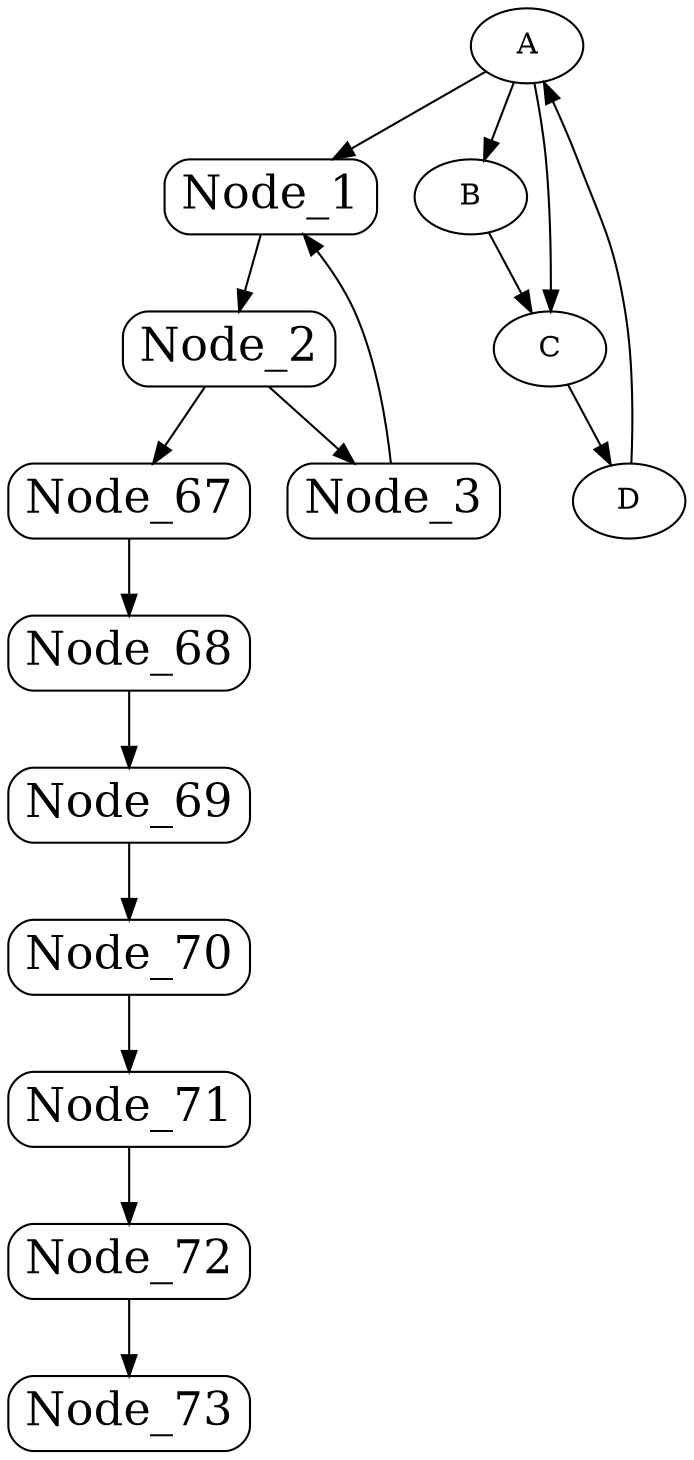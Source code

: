 digraph G {
    A [label="A"];
    B [label="B"];
    C [label="C"];
    D [label="D"];

    A -> B;
    A -> C;
    B -> C;
    C -> D;
    D -> A;
    A -> Node_1;  // Added edge

    subgraph "sub_graph_1" 
    {
        label="sub_graph_1";
        Node_1 [shape=Mrecord,fontsize=22,label="Node_1"];
        Node_2 [shape=Mrecord,fontsize=22,label="Node_2"];
        Node_3 [shape=Mrecord,fontsize=22,label="Node_3"];
        Node_1 -> Node_2 ;
        Node_2 -> Node_3 ;
        Node_2 -> Node_67 ;
        Node_3 -> Node_1 ;
    }

    subgraph "sub_graph_2" 
    {
    label="sub_graph_2";
    Node_67 [shape=Mrecord,fontsize=22,label="Node_67"];
    Node_67 -> Node_68 ;
    Node_68 [shape=Mrecord,fontsize=22,label="Node_68"];
    Node_68 -> Node_69 ;
    Node_69 [shape=Mrecord,fontsize=22,label="Node_69"];
    Node_69 -> Node_70 ;
    Node_70 [shape=Mrecord,fontsize=22,label="Node_70"];
    Node_70 -> Node_71 ;
    Node_71 [shape=Mrecord,fontsize=22,label="Node_71"];
    Node_71 -> Node_72 ;
    Node_72 [shape=Mrecord,fontsize=22,label="Node_72"];
    Node_72 -> Node_73 ;
    Node_73 [shape=Mrecord,fontsize=22,label="Node_73"];
    }

}
